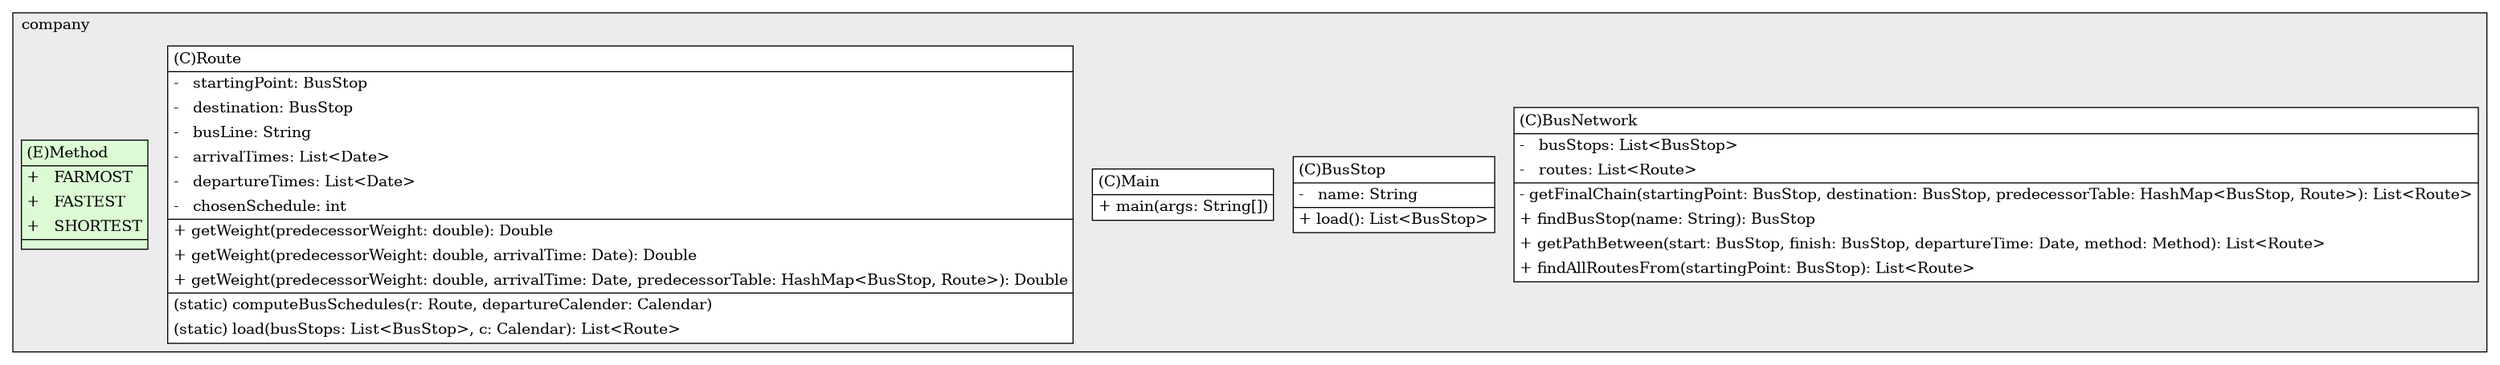 @startuml

/' diagram meta data start
config=StructureConfiguration;
{
  "projectClassification": {
    "searchMode": "OpenProject", // OpenProject, AllProjects
    "includedProjects": "",
    "pathEndKeywords": "*.impl",
    "isClientPath": "",
    "isClientName": "",
    "isTestPath": "",
    "isTestName": "",
    "isMappingPath": "",
    "isMappingName": "",
    "isDataAccessPath": "",
    "isDataAccessName": "",
    "isDataStructurePath": "",
    "isDataStructureName": "",
    "isInterfaceStructuresPath": "",
    "isInterfaceStructuresName": "",
    "isEntryPointPath": "",
    "isEntryPointName": "",
    "treatFinalFieldsAsMandatory": false
  },
  "graphRestriction": {
    "classPackageExcludeFilter": "",
    "classPackageIncludeFilter": "",
    "classNameExcludeFilter": "",
    "classNameIncludeFilter": "",
    "methodNameExcludeFilter": "",
    "methodNameIncludeFilter": "",
    "removeByInheritance": "", // inheritance/annotation based filtering is done in a second step
    "removeByAnnotation": "",
    "removeByClassPackage": "", // cleanup the graph after inheritance/annotation based filtering is done
    "removeByClassName": "",
    "cutMappings": false,
    "cutEnum": true,
    "cutTests": true,
    "cutClient": true,
    "cutDataAccess": false,
    "cutInterfaceStructures": false,
    "cutDataStructures": false,
    "cutGetterAndSetter": true,
    "cutConstructors": true
  },
  "graphTraversal": {
    "forwardDepth": 6,
    "backwardDepth": 6,
    "classPackageExcludeFilter": "",
    "classPackageIncludeFilter": "",
    "classNameExcludeFilter": "",
    "classNameIncludeFilter": "",
    "methodNameExcludeFilter": "",
    "methodNameIncludeFilter": "",
    "hideMappings": false,
    "hideDataStructures": false,
    "hidePrivateMethods": true,
    "hideInterfaceCalls": true, // indirection: implementation -> interface (is hidden) -> implementation
    "onlyShowApplicationEntryPoints": false, // root node is included
    "useMethodCallsForStructureDiagram": "ForwardOnly" // ForwardOnly, BothDirections, No
  },
  "details": {
    "aggregation": "GroupByClass", // ByClass, GroupByClass, None
    "showClassGenericTypes": true,
    "showMethods": true,
    "showMethodParameterNames": true,
    "showMethodParameterTypes": true,
    "showMethodReturnType": true,
    "showPackageLevels": 2,
    "showDetailedClassStructure": true
  },
  "rootClass": "com.company.Main",
  "extensionCallbackMethod": "" // qualified.class.name#methodName - signature: public static String method(String)
}
diagram meta data end '/



digraph g {
    rankdir="TB"
    splines=polyline
    

'nodes 
subgraph cluster_950484093 { 
   	label=company
	labeljust=l
	fillcolor="#ececec"
	style=filled
   
   BusNetwork2071347952[
	label=<<TABLE BORDER="1" CELLBORDER="0" CELLPADDING="4" CELLSPACING="0">
<TR><TD ALIGN="LEFT" >(C)BusNetwork</TD></TR>
<HR/>
<TR><TD ALIGN="LEFT" >-   busStops: List&lt;BusStop&gt; </TD></TR>
<TR><TD ALIGN="LEFT" >-   routes: List&lt;Route&gt; </TD></TR>
<HR/>
<TR><TD ALIGN="LEFT" >- getFinalChain(startingPoint: BusStop, destination: BusStop, predecessorTable: HashMap&lt;BusStop, Route&gt;): List&lt;Route&gt;</TD></TR>
<TR><TD ALIGN="LEFT" >+ findBusStop(name: String): BusStop</TD></TR>
<TR><TD ALIGN="LEFT" >+ getPathBetween(start: BusStop, finish: BusStop, departureTime: Date, method: Method): List&lt;Route&gt;</TD></TR>
<TR><TD ALIGN="LEFT" >+ findAllRoutesFrom(startingPoint: BusStop): List&lt;Route&gt;</TD></TR>
</TABLE>>
	style=filled
	margin=0
	shape=plaintext
	fillcolor="#FFFFFF"
];

BusStop2071347952[
	label=<<TABLE BORDER="1" CELLBORDER="0" CELLPADDING="4" CELLSPACING="0">
<TR><TD ALIGN="LEFT" >(C)BusStop</TD></TR>
<HR/>
<TR><TD ALIGN="LEFT" >-   name: String</TD></TR>
<HR/>
<TR><TD ALIGN="LEFT" >+ load(): List&lt;BusStop&gt;</TD></TR>
</TABLE>>
	style=filled
	margin=0
	shape=plaintext
	fillcolor="#FFFFFF"
];

Main2071347952[
	label=<<TABLE BORDER="1" CELLBORDER="0" CELLPADDING="4" CELLSPACING="0">
<TR><TD ALIGN="LEFT" >(C)Main</TD></TR>
<HR/>
<TR><TD ALIGN="LEFT" >+ main(args: String[])</TD></TR>
</TABLE>>
	style=filled
	margin=0
	shape=plaintext
	fillcolor="#FFFFFF"
];

Route2071347952[
	label=<<TABLE BORDER="1" CELLBORDER="0" CELLPADDING="4" CELLSPACING="0">
<TR><TD ALIGN="LEFT" >(C)Route</TD></TR>
<HR/>
<TR><TD ALIGN="LEFT" >-   startingPoint: BusStop </TD></TR>
<TR><TD ALIGN="LEFT" >-   destination: BusStop </TD></TR>
<TR><TD ALIGN="LEFT" >-   busLine: String</TD></TR>
<TR><TD ALIGN="LEFT" >-   arrivalTimes: List&lt;Date&gt; </TD></TR>
<TR><TD ALIGN="LEFT" >-   departureTimes: List&lt;Date&gt; </TD></TR>
<TR><TD ALIGN="LEFT" >-   chosenSchedule: int </TD></TR>

<HR/>
<!-- <TR><TD ALIGN="LEFT" >- addArrivalTime(t: Date)</TD></TR> -->
<!--<TR><TD ALIGN="LEFT" >- addDepartureTime(t: Date)</TD></TR> -->
<TR><TD ALIGN="LEFT" >+ getWeight(predecessorWeight: double): Double</TD></TR>
<TR><TD ALIGN="LEFT" >+ getWeight(predecessorWeight: double, arrivalTime: Date): Double</TD></TR>
<TR><TD ALIGN="LEFT" >+ getWeight(predecessorWeight: double, arrivalTime: Date, predecessorTable: HashMap&lt;BusStop, Route&gt;): Double</TD></TR>

<HR/>
<TR><TD ALIGN="LEFT" >(static) computeBusSchedules(r: Route, departureCalender: Calendar)</TD></TR>
<TR><TD ALIGN="LEFT" >(static) load(busStops: List&lt;BusStop&gt;, c: Calendar): List&lt;Route&gt;</TD></TR>
</TABLE>>
	style=filled
	margin=0
	shape=plaintext
	fillcolor="#FFFFFF"
];

   Method2071347952[
	label=<<TABLE BORDER="1" CELLBORDER="0" CELLPADDING="4" CELLSPACING="0">
<TR><TD ALIGN="LEFT" >(E)Method</TD></TR>
<HR/>
<TR><TD ALIGN="LEFT" >+   FARMOST</TD></TR>
<TR><TD ALIGN="LEFT" >+   FASTEST</TD></TR>
<TR><TD ALIGN="LEFT" >+   SHORTEST</TD></TR>
<HR/>
<TR><TD ALIGN="LEFT" ></TD></TR>
</TABLE>>
	style=filled
	margin=0
	shape=plaintext
	fillcolor="#DCFBD5"
];
} 

'edges    

    
}
@enduml